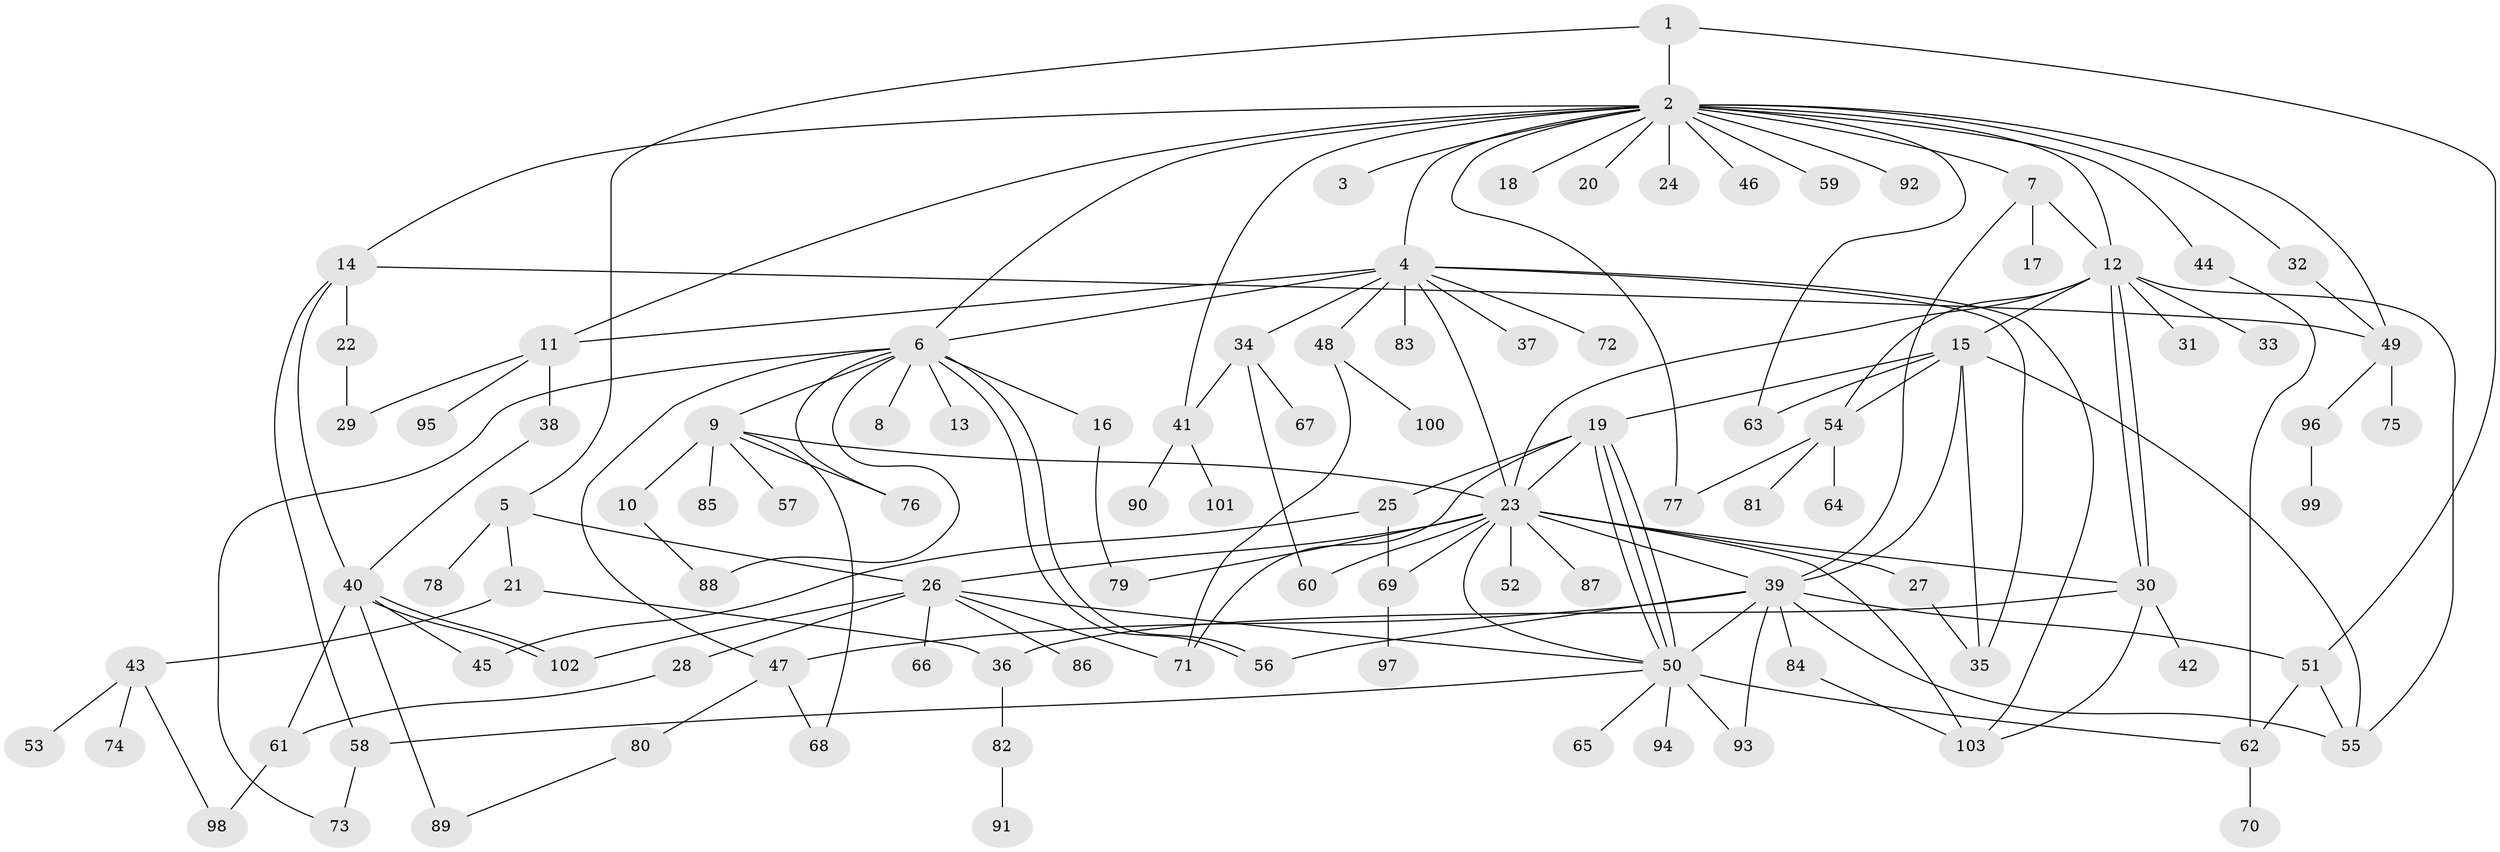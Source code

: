 // coarse degree distribution, {16: 0.013888888888888888, 1: 0.5416666666666666, 5: 0.06944444444444445, 4: 0.05555555555555555, 2: 0.20833333333333334, 3: 0.027777777777777776, 6: 0.041666666666666664, 10: 0.013888888888888888, 27: 0.013888888888888888, 7: 0.013888888888888888}
// Generated by graph-tools (version 1.1) at 2025/51/03/04/25 21:51:01]
// undirected, 103 vertices, 158 edges
graph export_dot {
graph [start="1"]
  node [color=gray90,style=filled];
  1;
  2;
  3;
  4;
  5;
  6;
  7;
  8;
  9;
  10;
  11;
  12;
  13;
  14;
  15;
  16;
  17;
  18;
  19;
  20;
  21;
  22;
  23;
  24;
  25;
  26;
  27;
  28;
  29;
  30;
  31;
  32;
  33;
  34;
  35;
  36;
  37;
  38;
  39;
  40;
  41;
  42;
  43;
  44;
  45;
  46;
  47;
  48;
  49;
  50;
  51;
  52;
  53;
  54;
  55;
  56;
  57;
  58;
  59;
  60;
  61;
  62;
  63;
  64;
  65;
  66;
  67;
  68;
  69;
  70;
  71;
  72;
  73;
  74;
  75;
  76;
  77;
  78;
  79;
  80;
  81;
  82;
  83;
  84;
  85;
  86;
  87;
  88;
  89;
  90;
  91;
  92;
  93;
  94;
  95;
  96;
  97;
  98;
  99;
  100;
  101;
  102;
  103;
  1 -- 2;
  1 -- 5;
  1 -- 51;
  2 -- 3;
  2 -- 4;
  2 -- 6;
  2 -- 7;
  2 -- 11;
  2 -- 12;
  2 -- 14;
  2 -- 18;
  2 -- 20;
  2 -- 24;
  2 -- 32;
  2 -- 41;
  2 -- 44;
  2 -- 46;
  2 -- 49;
  2 -- 59;
  2 -- 63;
  2 -- 77;
  2 -- 92;
  4 -- 6;
  4 -- 11;
  4 -- 23;
  4 -- 34;
  4 -- 35;
  4 -- 37;
  4 -- 48;
  4 -- 72;
  4 -- 83;
  4 -- 103;
  5 -- 21;
  5 -- 26;
  5 -- 78;
  6 -- 8;
  6 -- 9;
  6 -- 13;
  6 -- 16;
  6 -- 47;
  6 -- 56;
  6 -- 56;
  6 -- 73;
  6 -- 76;
  6 -- 88;
  7 -- 12;
  7 -- 17;
  7 -- 39;
  9 -- 10;
  9 -- 23;
  9 -- 57;
  9 -- 68;
  9 -- 76;
  9 -- 85;
  10 -- 88;
  11 -- 29;
  11 -- 38;
  11 -- 95;
  12 -- 15;
  12 -- 23;
  12 -- 30;
  12 -- 30;
  12 -- 31;
  12 -- 33;
  12 -- 54;
  12 -- 55;
  14 -- 22;
  14 -- 40;
  14 -- 49;
  14 -- 58;
  15 -- 19;
  15 -- 35;
  15 -- 39;
  15 -- 54;
  15 -- 55;
  15 -- 63;
  16 -- 79;
  19 -- 23;
  19 -- 25;
  19 -- 50;
  19 -- 50;
  19 -- 50;
  19 -- 71;
  21 -- 36;
  21 -- 43;
  22 -- 29;
  23 -- 26;
  23 -- 27;
  23 -- 30;
  23 -- 39;
  23 -- 50;
  23 -- 52;
  23 -- 60;
  23 -- 69;
  23 -- 79;
  23 -- 87;
  23 -- 103;
  25 -- 45;
  25 -- 69;
  26 -- 28;
  26 -- 50;
  26 -- 66;
  26 -- 71;
  26 -- 86;
  26 -- 102;
  27 -- 35;
  28 -- 61;
  30 -- 36;
  30 -- 42;
  30 -- 103;
  32 -- 49;
  34 -- 41;
  34 -- 60;
  34 -- 67;
  36 -- 82;
  38 -- 40;
  39 -- 47;
  39 -- 50;
  39 -- 51;
  39 -- 55;
  39 -- 56;
  39 -- 84;
  39 -- 93;
  40 -- 45;
  40 -- 61;
  40 -- 89;
  40 -- 102;
  40 -- 102;
  41 -- 90;
  41 -- 101;
  43 -- 53;
  43 -- 74;
  43 -- 98;
  44 -- 62;
  47 -- 68;
  47 -- 80;
  48 -- 71;
  48 -- 100;
  49 -- 75;
  49 -- 96;
  50 -- 58;
  50 -- 62;
  50 -- 65;
  50 -- 93;
  50 -- 94;
  51 -- 55;
  51 -- 62;
  54 -- 64;
  54 -- 77;
  54 -- 81;
  58 -- 73;
  61 -- 98;
  62 -- 70;
  69 -- 97;
  80 -- 89;
  82 -- 91;
  84 -- 103;
  96 -- 99;
}
